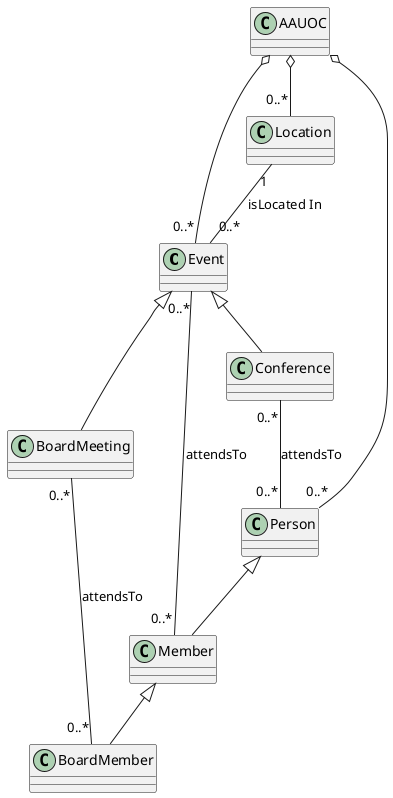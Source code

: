 @startuml
Event <|-- Conference
Event <|-- BoardMeeting

Person <|-- Member
Member <|-- BoardMember

AAUOC o-- "0..*" Location
AAUOC o-- "0..*" Person
AAUOC o-- "0..*" Event

Location "1" -- "0..*" Event : isLocated In
Event "0..*" -- "0..*" Member : attendsTo
BoardMeeting "0..*" -- "0..*" BoardMember : attendsTo
Conference "0..*" -- "0..*" Person : attendsTo

@enduml